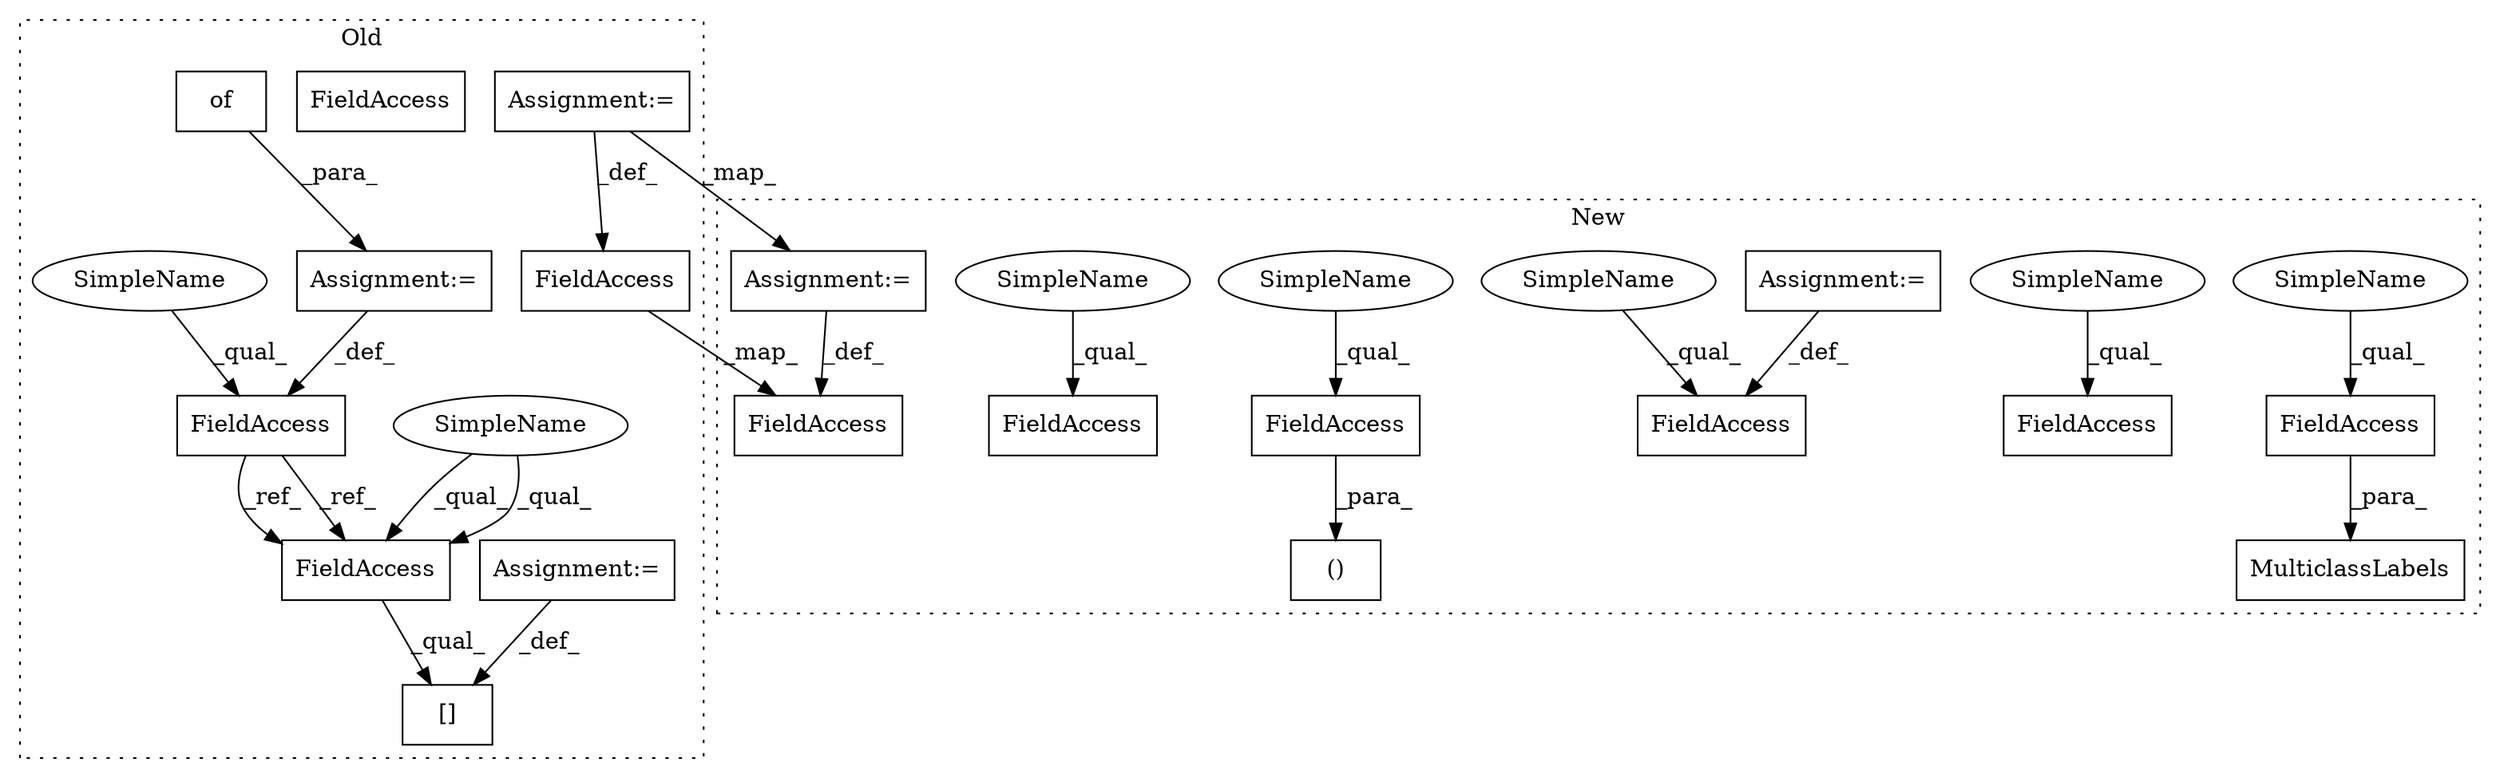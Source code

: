 digraph G {
subgraph cluster0 {
1 [label="of" a="32" s="704" l="4" shape="box"];
3 [label="[]" a="2" s="992,1018" l="16,1" shape="box"];
4 [label="FieldAccess" a="22" s="992" l="15" shape="box"];
5 [label="FieldAccess" a="22" s="684" l="15" shape="box"];
8 [label="FieldAccess" a="22" s="1067" l="15" shape="box"];
9 [label="Assignment:=" a="7" s="1082" l="1" shape="box"];
16 [label="Assignment:=" a="7" s="699" l="1" shape="box"];
17 [label="Assignment:=" a="7" s="1019" l="1" shape="box"];
19 [label="FieldAccess" a="22" s="992" l="15" shape="box"];
20 [label="SimpleName" a="42" s="992" l="4" shape="ellipse"];
21 [label="SimpleName" a="42" s="684" l="4" shape="ellipse"];
label = "Old";
style="dotted";
}
subgraph cluster1 {
2 [label="MulticlassLabels" a="32" s="1057,1091" l="17,1" shape="box"];
6 [label="FieldAccess" a="22" s="1074" l="17" shape="box"];
7 [label="FieldAccess" a="22" s="893" l="15" shape="box"];
10 [label="Assignment:=" a="7" s="908" l="1" shape="box"];
11 [label="FieldAccess" a="22" s="984" l="14" shape="box"];
12 [label="()" a="106" s="954" l="44" shape="box"];
13 [label="FieldAccess" a="22" s="1351" l="14" shape="box"];
14 [label="FieldAccess" a="22" s="1186" l="11" shape="box"];
15 [label="FieldAccess" a="22" s="1252" l="11" shape="box"];
18 [label="Assignment:=" a="7" s="1197" l="1" shape="box"];
22 [label="SimpleName" a="42" s="1074" l="4" shape="ellipse"];
23 [label="SimpleName" a="42" s="1351" l="4" shape="ellipse"];
24 [label="SimpleName" a="42" s="984" l="4" shape="ellipse"];
25 [label="SimpleName" a="42" s="1252" l="4" shape="ellipse"];
26 [label="SimpleName" a="42" s="1186" l="4" shape="ellipse"];
label = "New";
style="dotted";
}
1 -> 16 [label="_para_"];
5 -> 19 [label="_ref_"];
5 -> 19 [label="_ref_"];
6 -> 2 [label="_para_"];
8 -> 7 [label="_map_"];
9 -> 8 [label="_def_"];
9 -> 10 [label="_map_"];
10 -> 7 [label="_def_"];
11 -> 12 [label="_para_"];
16 -> 5 [label="_def_"];
17 -> 3 [label="_def_"];
18 -> 14 [label="_def_"];
19 -> 3 [label="_qual_"];
20 -> 19 [label="_qual_"];
20 -> 19 [label="_qual_"];
21 -> 5 [label="_qual_"];
22 -> 6 [label="_qual_"];
23 -> 13 [label="_qual_"];
24 -> 11 [label="_qual_"];
25 -> 15 [label="_qual_"];
26 -> 14 [label="_qual_"];
}